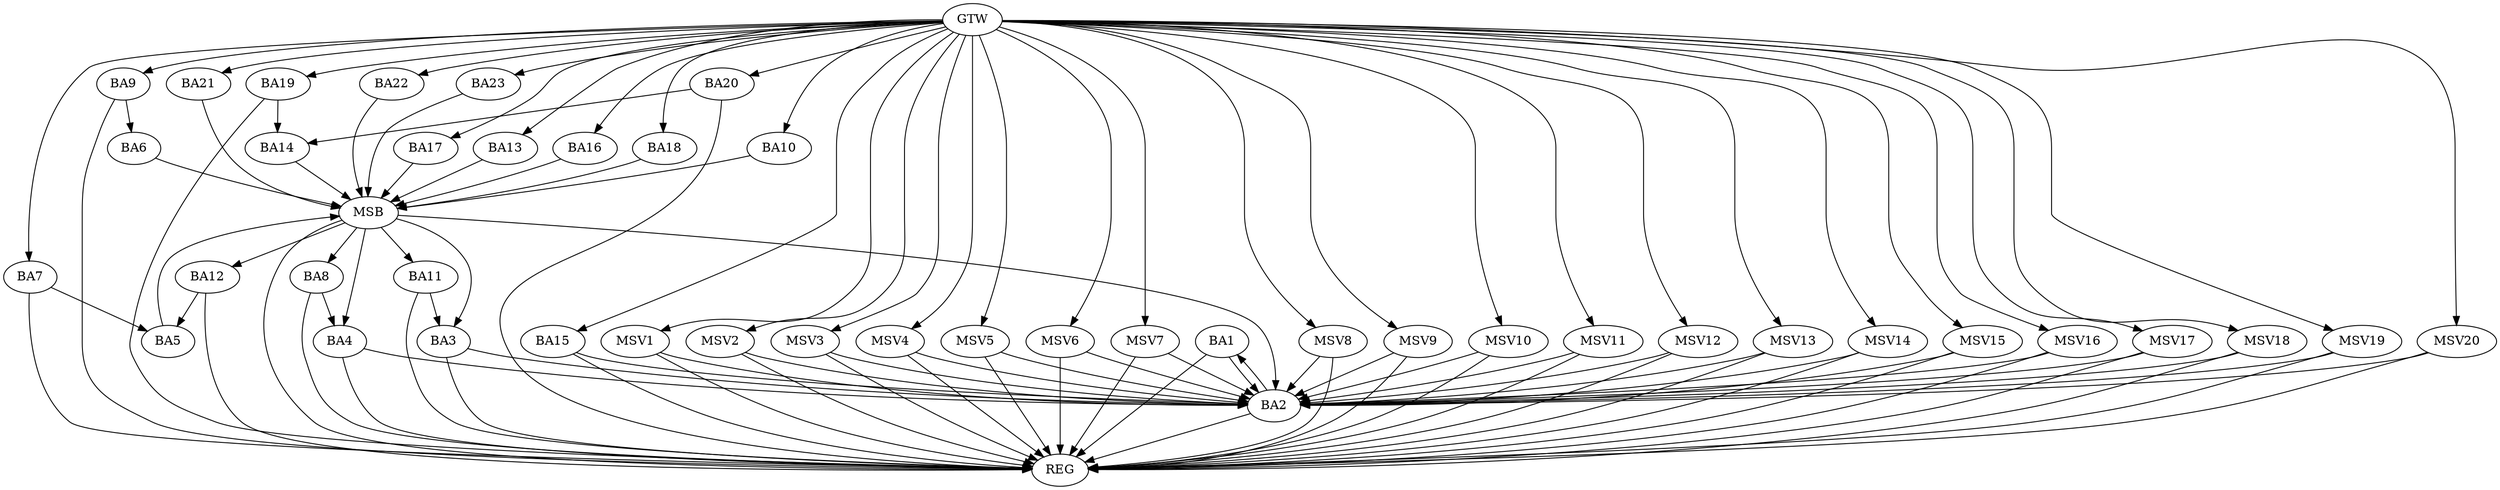 strict digraph G {
  BA1 [ label="BA1" ];
  BA2 [ label="BA2" ];
  BA3 [ label="BA3" ];
  BA4 [ label="BA4" ];
  BA5 [ label="BA5" ];
  BA6 [ label="BA6" ];
  BA7 [ label="BA7" ];
  BA8 [ label="BA8" ];
  BA9 [ label="BA9" ];
  BA10 [ label="BA10" ];
  BA11 [ label="BA11" ];
  BA12 [ label="BA12" ];
  BA13 [ label="BA13" ];
  BA14 [ label="BA14" ];
  BA15 [ label="BA15" ];
  BA16 [ label="BA16" ];
  BA17 [ label="BA17" ];
  BA18 [ label="BA18" ];
  BA19 [ label="BA19" ];
  BA20 [ label="BA20" ];
  BA21 [ label="BA21" ];
  BA22 [ label="BA22" ];
  BA23 [ label="BA23" ];
  GTW [ label="GTW" ];
  REG [ label="REG" ];
  MSB [ label="MSB" ];
  MSV1 [ label="MSV1" ];
  MSV2 [ label="MSV2" ];
  MSV3 [ label="MSV3" ];
  MSV4 [ label="MSV4" ];
  MSV5 [ label="MSV5" ];
  MSV6 [ label="MSV6" ];
  MSV7 [ label="MSV7" ];
  MSV8 [ label="MSV8" ];
  MSV9 [ label="MSV9" ];
  MSV10 [ label="MSV10" ];
  MSV11 [ label="MSV11" ];
  MSV12 [ label="MSV12" ];
  MSV13 [ label="MSV13" ];
  MSV14 [ label="MSV14" ];
  MSV15 [ label="MSV15" ];
  MSV16 [ label="MSV16" ];
  MSV17 [ label="MSV17" ];
  MSV18 [ label="MSV18" ];
  MSV19 [ label="MSV19" ];
  MSV20 [ label="MSV20" ];
  BA1 -> BA2;
  BA2 -> BA1;
  BA3 -> BA2;
  BA4 -> BA2;
  BA7 -> BA5;
  BA8 -> BA4;
  BA9 -> BA6;
  BA11 -> BA3;
  BA12 -> BA5;
  BA15 -> BA2;
  BA19 -> BA14;
  BA20 -> BA14;
  GTW -> BA7;
  GTW -> BA9;
  GTW -> BA10;
  GTW -> BA13;
  GTW -> BA15;
  GTW -> BA16;
  GTW -> BA17;
  GTW -> BA18;
  GTW -> BA19;
  GTW -> BA20;
  GTW -> BA21;
  GTW -> BA22;
  GTW -> BA23;
  BA1 -> REG;
  BA2 -> REG;
  BA3 -> REG;
  BA4 -> REG;
  BA7 -> REG;
  BA8 -> REG;
  BA9 -> REG;
  BA11 -> REG;
  BA12 -> REG;
  BA15 -> REG;
  BA19 -> REG;
  BA20 -> REG;
  BA5 -> MSB;
  MSB -> BA4;
  MSB -> REG;
  BA6 -> MSB;
  MSB -> BA2;
  BA10 -> MSB;
  BA13 -> MSB;
  MSB -> BA12;
  BA14 -> MSB;
  BA16 -> MSB;
  MSB -> BA11;
  BA17 -> MSB;
  MSB -> BA8;
  BA18 -> MSB;
  BA21 -> MSB;
  MSB -> BA3;
  BA22 -> MSB;
  BA23 -> MSB;
  MSV1 -> BA2;
  MSV2 -> BA2;
  MSV3 -> BA2;
  MSV4 -> BA2;
  MSV5 -> BA2;
  GTW -> MSV1;
  MSV1 -> REG;
  GTW -> MSV2;
  MSV2 -> REG;
  GTW -> MSV3;
  MSV3 -> REG;
  GTW -> MSV4;
  MSV4 -> REG;
  GTW -> MSV5;
  MSV5 -> REG;
  MSV6 -> BA2;
  MSV7 -> BA2;
  GTW -> MSV6;
  MSV6 -> REG;
  GTW -> MSV7;
  MSV7 -> REG;
  MSV8 -> BA2;
  GTW -> MSV8;
  MSV8 -> REG;
  MSV9 -> BA2;
  GTW -> MSV9;
  MSV9 -> REG;
  MSV10 -> BA2;
  GTW -> MSV10;
  MSV10 -> REG;
  MSV11 -> BA2;
  MSV12 -> BA2;
  GTW -> MSV11;
  MSV11 -> REG;
  GTW -> MSV12;
  MSV12 -> REG;
  MSV13 -> BA2;
  GTW -> MSV13;
  MSV13 -> REG;
  MSV14 -> BA2;
  GTW -> MSV14;
  MSV14 -> REG;
  MSV15 -> BA2;
  GTW -> MSV15;
  MSV15 -> REG;
  MSV16 -> BA2;
  GTW -> MSV16;
  MSV16 -> REG;
  MSV17 -> BA2;
  MSV18 -> BA2;
  MSV19 -> BA2;
  MSV20 -> BA2;
  GTW -> MSV17;
  MSV17 -> REG;
  GTW -> MSV18;
  MSV18 -> REG;
  GTW -> MSV19;
  MSV19 -> REG;
  GTW -> MSV20;
  MSV20 -> REG;
}
